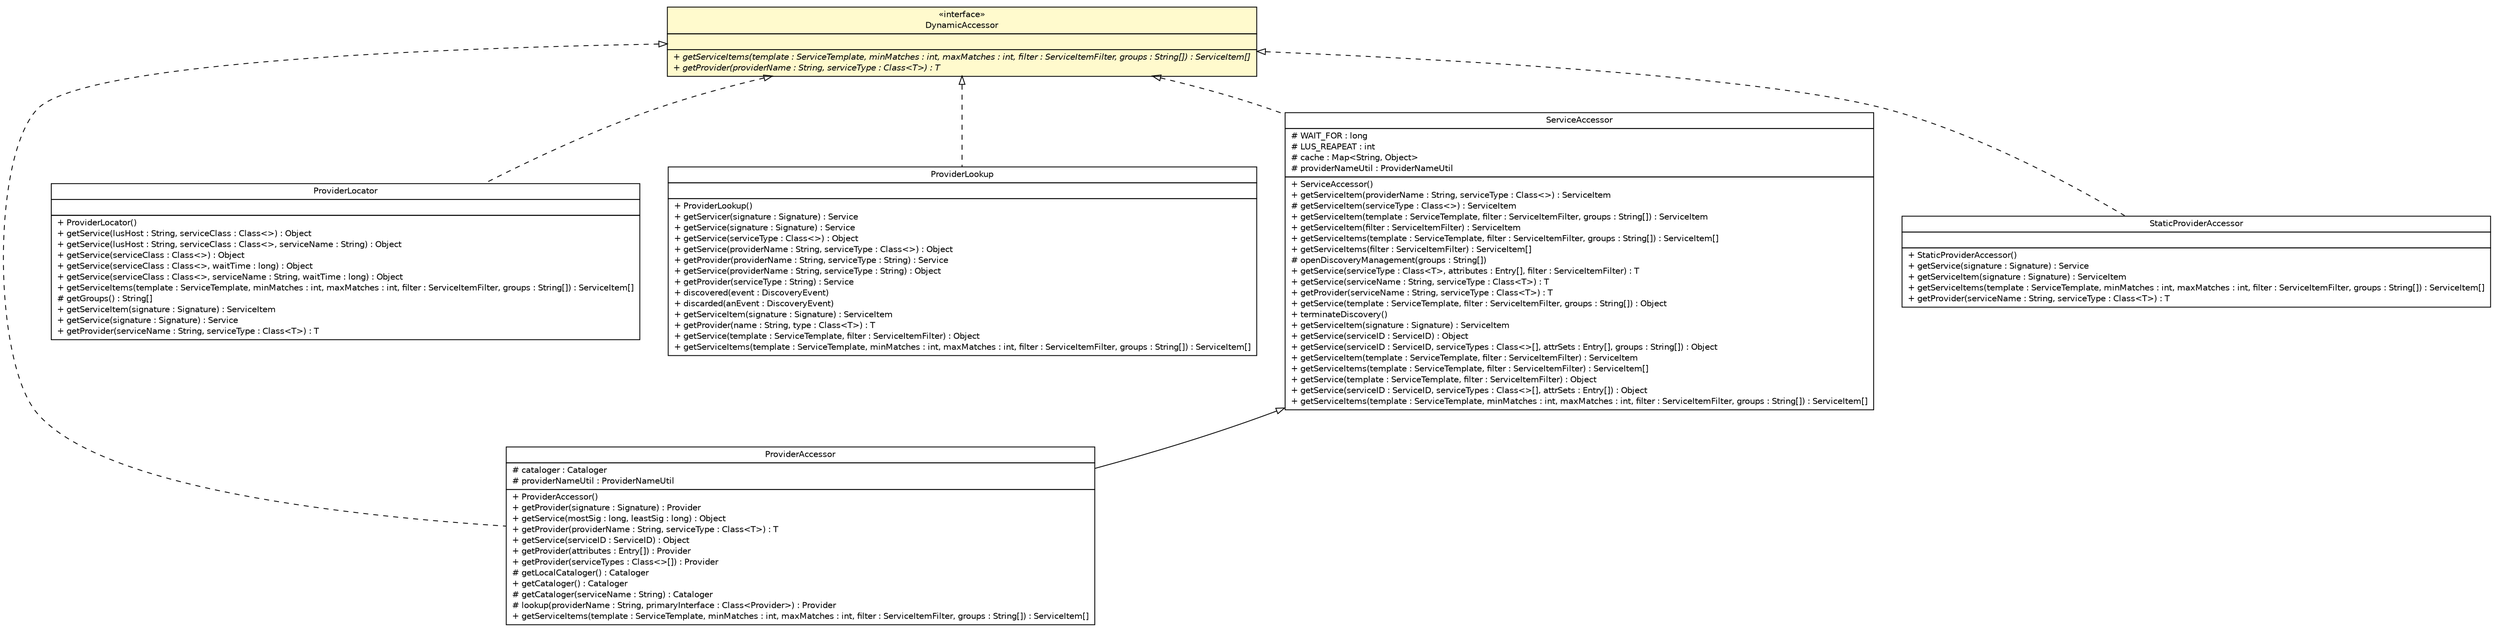 #!/usr/local/bin/dot
#
# Class diagram 
# Generated by UMLGraph version R5_6 (http://www.umlgraph.org/)
#

digraph G {
	edge [fontname="Helvetica",fontsize=10,labelfontname="Helvetica",labelfontsize=10];
	node [fontname="Helvetica",fontsize=10,shape=plaintext];
	nodesep=0.25;
	ranksep=0.5;
	// sorcer.util.ProviderAccessor
	c212557 [label=<<table title="sorcer.util.ProviderAccessor" border="0" cellborder="1" cellspacing="0" cellpadding="2" port="p" href="../util/ProviderAccessor.html">
		<tr><td><table border="0" cellspacing="0" cellpadding="1">
<tr><td align="center" balign="center"> ProviderAccessor </td></tr>
		</table></td></tr>
		<tr><td><table border="0" cellspacing="0" cellpadding="1">
<tr><td align="left" balign="left"> # cataloger : Cataloger </td></tr>
<tr><td align="left" balign="left"> # providerNameUtil : ProviderNameUtil </td></tr>
		</table></td></tr>
		<tr><td><table border="0" cellspacing="0" cellpadding="1">
<tr><td align="left" balign="left"> + ProviderAccessor() </td></tr>
<tr><td align="left" balign="left"> + getProvider(signature : Signature) : Provider </td></tr>
<tr><td align="left" balign="left"> + getService(mostSig : long, leastSig : long) : Object </td></tr>
<tr><td align="left" balign="left"> + getProvider(providerName : String, serviceType : Class&lt;T&gt;) : T </td></tr>
<tr><td align="left" balign="left"> + getService(serviceID : ServiceID) : Object </td></tr>
<tr><td align="left" balign="left"> + getProvider(attributes : Entry[]) : Provider </td></tr>
<tr><td align="left" balign="left"> + getProvider(serviceTypes : Class&lt;&gt;[]) : Provider </td></tr>
<tr><td align="left" balign="left"> # getLocalCataloger() : Cataloger </td></tr>
<tr><td align="left" balign="left"> + getCataloger() : Cataloger </td></tr>
<tr><td align="left" balign="left"> # getCataloger(serviceName : String) : Cataloger </td></tr>
<tr><td align="left" balign="left"> # lookup(providerName : String, primaryInterface : Class&lt;Provider&gt;) : Provider </td></tr>
<tr><td align="left" balign="left"> + getServiceItems(template : ServiceTemplate, minMatches : int, maxMatches : int, filter : ServiceItemFilter, groups : String[]) : ServiceItem[] </td></tr>
		</table></td></tr>
		</table>>, URL="../util/ProviderAccessor.html", fontname="Helvetica", fontcolor="black", fontsize=10.0];
	// sorcer.util.ProviderLocator
	c212568 [label=<<table title="sorcer.util.ProviderLocator" border="0" cellborder="1" cellspacing="0" cellpadding="2" port="p" href="../util/ProviderLocator.html">
		<tr><td><table border="0" cellspacing="0" cellpadding="1">
<tr><td align="center" balign="center"> ProviderLocator </td></tr>
		</table></td></tr>
		<tr><td><table border="0" cellspacing="0" cellpadding="1">
<tr><td align="left" balign="left">  </td></tr>
		</table></td></tr>
		<tr><td><table border="0" cellspacing="0" cellpadding="1">
<tr><td align="left" balign="left"> + ProviderLocator() </td></tr>
<tr><td align="left" balign="left"> + getService(lusHost : String, serviceClass : Class&lt;&gt;) : Object </td></tr>
<tr><td align="left" balign="left"> + getService(lusHost : String, serviceClass : Class&lt;&gt;, serviceName : String) : Object </td></tr>
<tr><td align="left" balign="left"> + getService(serviceClass : Class&lt;&gt;) : Object </td></tr>
<tr><td align="left" balign="left"> + getService(serviceClass : Class&lt;&gt;, waitTime : long) : Object </td></tr>
<tr><td align="left" balign="left"> + getService(serviceClass : Class&lt;&gt;, serviceName : String, waitTime : long) : Object </td></tr>
<tr><td align="left" balign="left"> + getServiceItems(template : ServiceTemplate, minMatches : int, maxMatches : int, filter : ServiceItemFilter, groups : String[]) : ServiceItem[] </td></tr>
<tr><td align="left" balign="left"> # getGroups() : String[] </td></tr>
<tr><td align="left" balign="left"> + getServiceItem(signature : Signature) : ServiceItem </td></tr>
<tr><td align="left" balign="left"> + getService(signature : Signature) : Service </td></tr>
<tr><td align="left" balign="left"> + getProvider(serviceName : String, serviceType : Class&lt;T&gt;) : T </td></tr>
		</table></td></tr>
		</table>>, URL="../util/ProviderLocator.html", fontname="Helvetica", fontcolor="black", fontsize=10.0];
	// sorcer.util.ProviderLookup
	c212573 [label=<<table title="sorcer.util.ProviderLookup" border="0" cellborder="1" cellspacing="0" cellpadding="2" port="p" href="../util/ProviderLookup.html">
		<tr><td><table border="0" cellspacing="0" cellpadding="1">
<tr><td align="center" balign="center"> ProviderLookup </td></tr>
		</table></td></tr>
		<tr><td><table border="0" cellspacing="0" cellpadding="1">
<tr><td align="left" balign="left">  </td></tr>
		</table></td></tr>
		<tr><td><table border="0" cellspacing="0" cellpadding="1">
<tr><td align="left" balign="left"> + ProviderLookup() </td></tr>
<tr><td align="left" balign="left"> + getServicer(signature : Signature) : Service </td></tr>
<tr><td align="left" balign="left"> + getService(signature : Signature) : Service </td></tr>
<tr><td align="left" balign="left"> + getService(serviceType : Class&lt;&gt;) : Object </td></tr>
<tr><td align="left" balign="left"> + getService(providerName : String, serviceType : Class&lt;&gt;) : Object </td></tr>
<tr><td align="left" balign="left"> + getProvider(providerName : String, serviceType : String) : Service </td></tr>
<tr><td align="left" balign="left"> + getService(providerName : String, serviceType : String) : Object </td></tr>
<tr><td align="left" balign="left"> + getProvider(serviceType : String) : Service </td></tr>
<tr><td align="left" balign="left"> + discovered(event : DiscoveryEvent) </td></tr>
<tr><td align="left" balign="left"> + discarded(anEvent : DiscoveryEvent) </td></tr>
<tr><td align="left" balign="left"> + getServiceItem(signature : Signature) : ServiceItem </td></tr>
<tr><td align="left" balign="left"> + getProvider(name : String, type : Class&lt;T&gt;) : T </td></tr>
<tr><td align="left" balign="left"> + getService(template : ServiceTemplate, filter : ServiceItemFilter) : Object </td></tr>
<tr><td align="left" balign="left"> + getServiceItems(template : ServiceTemplate, minMatches : int, maxMatches : int, filter : ServiceItemFilter, groups : String[]) : ServiceItem[] </td></tr>
		</table></td></tr>
		</table>>, URL="../util/ProviderLookup.html", fontname="Helvetica", fontcolor="black", fontsize=10.0];
	// sorcer.util.ServiceAccessor
	c212574 [label=<<table title="sorcer.util.ServiceAccessor" border="0" cellborder="1" cellspacing="0" cellpadding="2" port="p" href="../util/ServiceAccessor.html">
		<tr><td><table border="0" cellspacing="0" cellpadding="1">
<tr><td align="center" balign="center"> ServiceAccessor </td></tr>
		</table></td></tr>
		<tr><td><table border="0" cellspacing="0" cellpadding="1">
<tr><td align="left" balign="left"> # WAIT_FOR : long </td></tr>
<tr><td align="left" balign="left"> # LUS_REAPEAT : int </td></tr>
<tr><td align="left" balign="left"> # cache : Map&lt;String, Object&gt; </td></tr>
<tr><td align="left" balign="left"> # providerNameUtil : ProviderNameUtil </td></tr>
		</table></td></tr>
		<tr><td><table border="0" cellspacing="0" cellpadding="1">
<tr><td align="left" balign="left"> + ServiceAccessor() </td></tr>
<tr><td align="left" balign="left"> + getServiceItem(providerName : String, serviceType : Class&lt;&gt;) : ServiceItem </td></tr>
<tr><td align="left" balign="left"> # getServiceItem(serviceType : Class&lt;&gt;) : ServiceItem </td></tr>
<tr><td align="left" balign="left"> + getServiceItem(template : ServiceTemplate, filter : ServiceItemFilter, groups : String[]) : ServiceItem </td></tr>
<tr><td align="left" balign="left"> + getServiceItem(filter : ServiceItemFilter) : ServiceItem </td></tr>
<tr><td align="left" balign="left"> + getServiceItems(template : ServiceTemplate, filter : ServiceItemFilter, groups : String[]) : ServiceItem[] </td></tr>
<tr><td align="left" balign="left"> + getServiceItems(filter : ServiceItemFilter) : ServiceItem[] </td></tr>
<tr><td align="left" balign="left"> # openDiscoveryManagement(groups : String[]) </td></tr>
<tr><td align="left" balign="left"> + getService(serviceType : Class&lt;T&gt;, attributes : Entry[], filter : ServiceItemFilter) : T </td></tr>
<tr><td align="left" balign="left"> + getService(serviceName : String, serviceType : Class&lt;T&gt;) : T </td></tr>
<tr><td align="left" balign="left"> + getProvider(serviceName : String, serviceType : Class&lt;T&gt;) : T </td></tr>
<tr><td align="left" balign="left"> + getService(template : ServiceTemplate, filter : ServiceItemFilter, groups : String[]) : Object </td></tr>
<tr><td align="left" balign="left"> + terminateDiscovery() </td></tr>
<tr><td align="left" balign="left"> + getServiceItem(signature : Signature) : ServiceItem </td></tr>
<tr><td align="left" balign="left"> + getService(serviceID : ServiceID) : Object </td></tr>
<tr><td align="left" balign="left"> + getService(serviceID : ServiceID, serviceTypes : Class&lt;&gt;[], attrSets : Entry[], groups : String[]) : Object </td></tr>
<tr><td align="left" balign="left"> + getServiceItem(template : ServiceTemplate, filter : ServiceItemFilter) : ServiceItem </td></tr>
<tr><td align="left" balign="left"> + getServiceItems(template : ServiceTemplate, filter : ServiceItemFilter) : ServiceItem[] </td></tr>
<tr><td align="left" balign="left"> + getService(template : ServiceTemplate, filter : ServiceItemFilter) : Object </td></tr>
<tr><td align="left" balign="left"> + getService(serviceID : ServiceID, serviceTypes : Class&lt;&gt;[], attrSets : Entry[]) : Object </td></tr>
<tr><td align="left" balign="left"> + getServiceItems(template : ServiceTemplate, minMatches : int, maxMatches : int, filter : ServiceItemFilter, groups : String[]) : ServiceItem[] </td></tr>
		</table></td></tr>
		</table>>, URL="../util/ServiceAccessor.html", fontname="Helvetica", fontcolor="black", fontsize=10.0];
	// sorcer.core.provider.StaticServiceProvider.StaticProviderAccessor
	c212661 [label=<<table title="sorcer.core.provider.StaticServiceProvider.StaticProviderAccessor" border="0" cellborder="1" cellspacing="0" cellpadding="2" port="p" href="../core/provider/StaticServiceProvider.StaticProviderAccessor.html">
		<tr><td><table border="0" cellspacing="0" cellpadding="1">
<tr><td align="center" balign="center"> StaticProviderAccessor </td></tr>
		</table></td></tr>
		<tr><td><table border="0" cellspacing="0" cellpadding="1">
<tr><td align="left" balign="left">  </td></tr>
		</table></td></tr>
		<tr><td><table border="0" cellspacing="0" cellpadding="1">
<tr><td align="left" balign="left"> + StaticProviderAccessor() </td></tr>
<tr><td align="left" balign="left"> + getService(signature : Signature) : Service </td></tr>
<tr><td align="left" balign="left"> + getServiceItem(signature : Signature) : ServiceItem </td></tr>
<tr><td align="left" balign="left"> + getServiceItems(template : ServiceTemplate, minMatches : int, maxMatches : int, filter : ServiceItemFilter, groups : String[]) : ServiceItem[] </td></tr>
<tr><td align="left" balign="left"> + getProvider(serviceName : String, serviceType : Class&lt;T&gt;) : T </td></tr>
		</table></td></tr>
		</table>>, URL="../core/provider/StaticServiceProvider.StaticProviderAccessor.html", fontname="Helvetica", fontcolor="black", fontsize=10.0];
	// sorcer.service.DynamicAccessor
	c212809 [label=<<table title="sorcer.service.DynamicAccessor" border="0" cellborder="1" cellspacing="0" cellpadding="2" port="p" bgcolor="lemonChiffon" href="./DynamicAccessor.html">
		<tr><td><table border="0" cellspacing="0" cellpadding="1">
<tr><td align="center" balign="center"> &#171;interface&#187; </td></tr>
<tr><td align="center" balign="center"> DynamicAccessor </td></tr>
		</table></td></tr>
		<tr><td><table border="0" cellspacing="0" cellpadding="1">
<tr><td align="left" balign="left">  </td></tr>
		</table></td></tr>
		<tr><td><table border="0" cellspacing="0" cellpadding="1">
<tr><td align="left" balign="left"><font face="Helvetica-Oblique" point-size="10.0"> + getServiceItems(template : ServiceTemplate, minMatches : int, maxMatches : int, filter : ServiceItemFilter, groups : String[]) : ServiceItem[] </font></td></tr>
<tr><td align="left" balign="left"><font face="Helvetica-Oblique" point-size="10.0"> + getProvider(providerName : String, serviceType : Class&lt;T&gt;) : T </font></td></tr>
		</table></td></tr>
		</table>>, URL="./DynamicAccessor.html", fontname="Helvetica", fontcolor="black", fontsize=10.0];
	//sorcer.util.ProviderAccessor extends sorcer.util.ServiceAccessor
	c212574:p -> c212557:p [dir=back,arrowtail=empty];
	//sorcer.util.ProviderAccessor implements sorcer.service.DynamicAccessor
	c212809:p -> c212557:p [dir=back,arrowtail=empty,style=dashed];
	//sorcer.util.ProviderLocator implements sorcer.service.DynamicAccessor
	c212809:p -> c212568:p [dir=back,arrowtail=empty,style=dashed];
	//sorcer.util.ProviderLookup implements sorcer.service.DynamicAccessor
	c212809:p -> c212573:p [dir=back,arrowtail=empty,style=dashed];
	//sorcer.util.ServiceAccessor implements sorcer.service.DynamicAccessor
	c212809:p -> c212574:p [dir=back,arrowtail=empty,style=dashed];
	//sorcer.core.provider.StaticServiceProvider.StaticProviderAccessor implements sorcer.service.DynamicAccessor
	c212809:p -> c212661:p [dir=back,arrowtail=empty,style=dashed];
}

